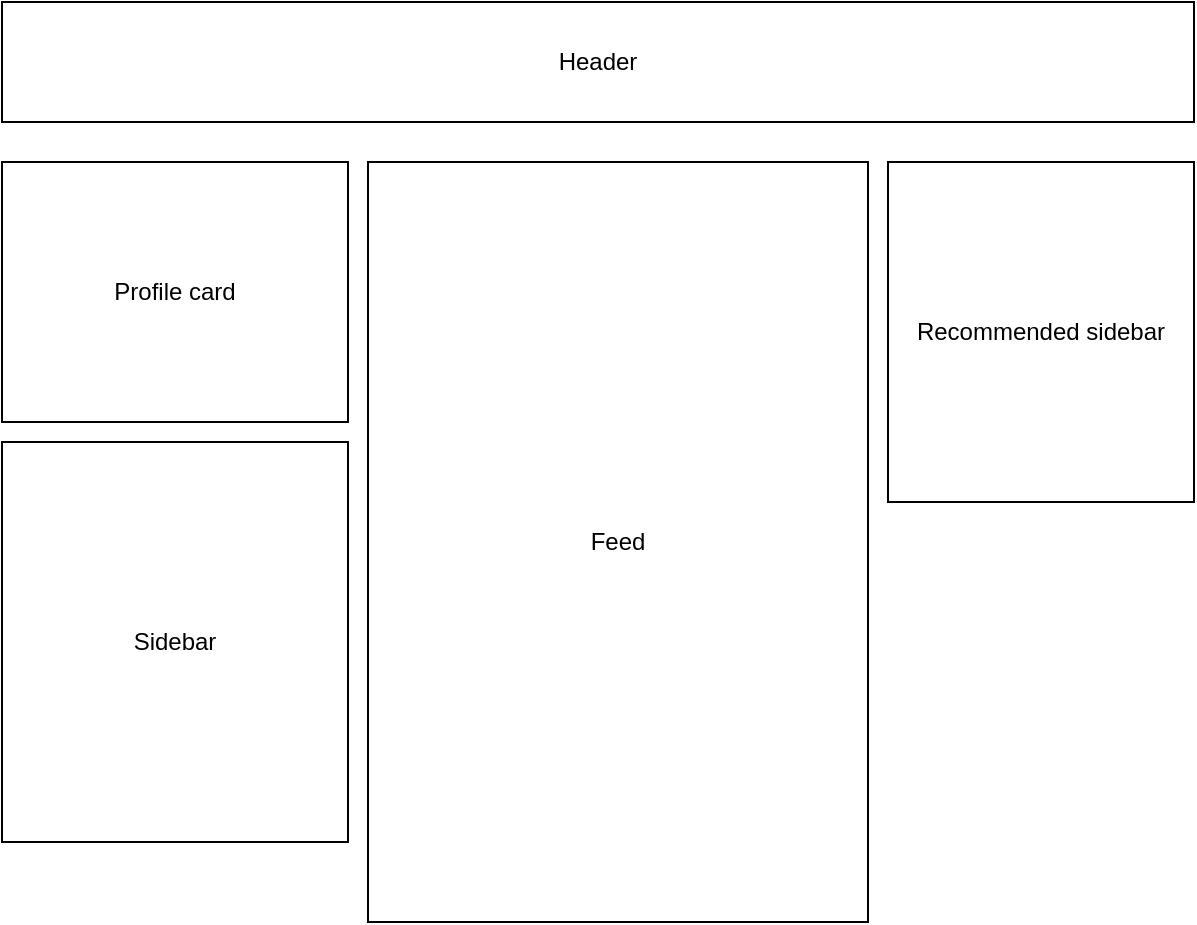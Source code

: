 <mxfile version="24.2.7" type="device">
  <diagram name="Page-1" id="CwMCsJkcBWRQVUuXybrC">
    <mxGraphModel dx="1008" dy="609" grid="1" gridSize="10" guides="1" tooltips="1" connect="1" arrows="1" fold="1" page="1" pageScale="1" pageWidth="850" pageHeight="1100" math="0" shadow="0">
      <root>
        <mxCell id="0" />
        <mxCell id="1" parent="0" />
        <mxCell id="jCNpFeg_SYQjKg4g58Z5-1" value="Header" style="rounded=0;whiteSpace=wrap;html=1;" vertex="1" parent="1">
          <mxGeometry x="127" y="40" width="596" height="60" as="geometry" />
        </mxCell>
        <mxCell id="jCNpFeg_SYQjKg4g58Z5-3" value="Profile card" style="rounded=0;whiteSpace=wrap;html=1;" vertex="1" parent="1">
          <mxGeometry x="127" y="120" width="173" height="130" as="geometry" />
        </mxCell>
        <mxCell id="jCNpFeg_SYQjKg4g58Z5-4" value="Sidebar" style="rounded=0;whiteSpace=wrap;html=1;" vertex="1" parent="1">
          <mxGeometry x="127" y="260" width="173" height="200" as="geometry" />
        </mxCell>
        <mxCell id="jCNpFeg_SYQjKg4g58Z5-5" value="Feed" style="rounded=0;whiteSpace=wrap;html=1;" vertex="1" parent="1">
          <mxGeometry x="310" y="120" width="250" height="380" as="geometry" />
        </mxCell>
        <mxCell id="jCNpFeg_SYQjKg4g58Z5-6" value="Recommended sidebar" style="rounded=0;whiteSpace=wrap;html=1;" vertex="1" parent="1">
          <mxGeometry x="570" y="120" width="153" height="170" as="geometry" />
        </mxCell>
      </root>
    </mxGraphModel>
  </diagram>
</mxfile>
